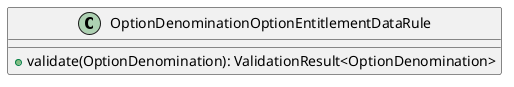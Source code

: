 @startuml

    class OptionDenominationOptionEntitlementDataRule [[OptionDenominationOptionEntitlementDataRule.html]] {
        +validate(OptionDenomination): ValidationResult<OptionDenomination>
    }

@enduml
